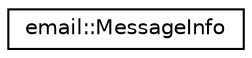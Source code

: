 digraph "Graphical Class Hierarchy"
{
 // LATEX_PDF_SIZE
  edge [fontname="Helvetica",fontsize="10",labelfontname="Helvetica",labelfontsize="10"];
  node [fontname="Helvetica",fontsize="10",shape=record];
  rankdir="LR";
  Node0 [label="email::MessageInfo",height=0.2,width=0.4,color="black", fillcolor="white", style="filled",URL="$classemail_1_1MessageInfo.html",tooltip="Message info container."];
}
